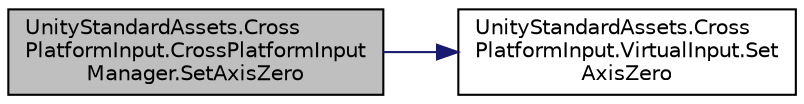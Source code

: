 digraph "UnityStandardAssets.CrossPlatformInput.CrossPlatformInputManager.SetAxisZero"
{
 // LATEX_PDF_SIZE
  edge [fontname="Helvetica",fontsize="10",labelfontname="Helvetica",labelfontsize="10"];
  node [fontname="Helvetica",fontsize="10",shape=record];
  rankdir="LR";
  Node26 [label="UnityStandardAssets.Cross\lPlatformInput.CrossPlatformInput\lManager.SetAxisZero",height=0.2,width=0.4,color="black", fillcolor="grey75", style="filled", fontcolor="black",tooltip=" "];
  Node26 -> Node27 [color="midnightblue",fontsize="10",style="solid",fontname="Helvetica"];
  Node27 [label="UnityStandardAssets.Cross\lPlatformInput.VirtualInput.Set\lAxisZero",height=0.2,width=0.4,color="black", fillcolor="white", style="filled",URL="$class_unity_standard_assets_1_1_cross_platform_input_1_1_virtual_input.html#ad2b9d1001a194fd34c26086a39e25849",tooltip=" "];
}
